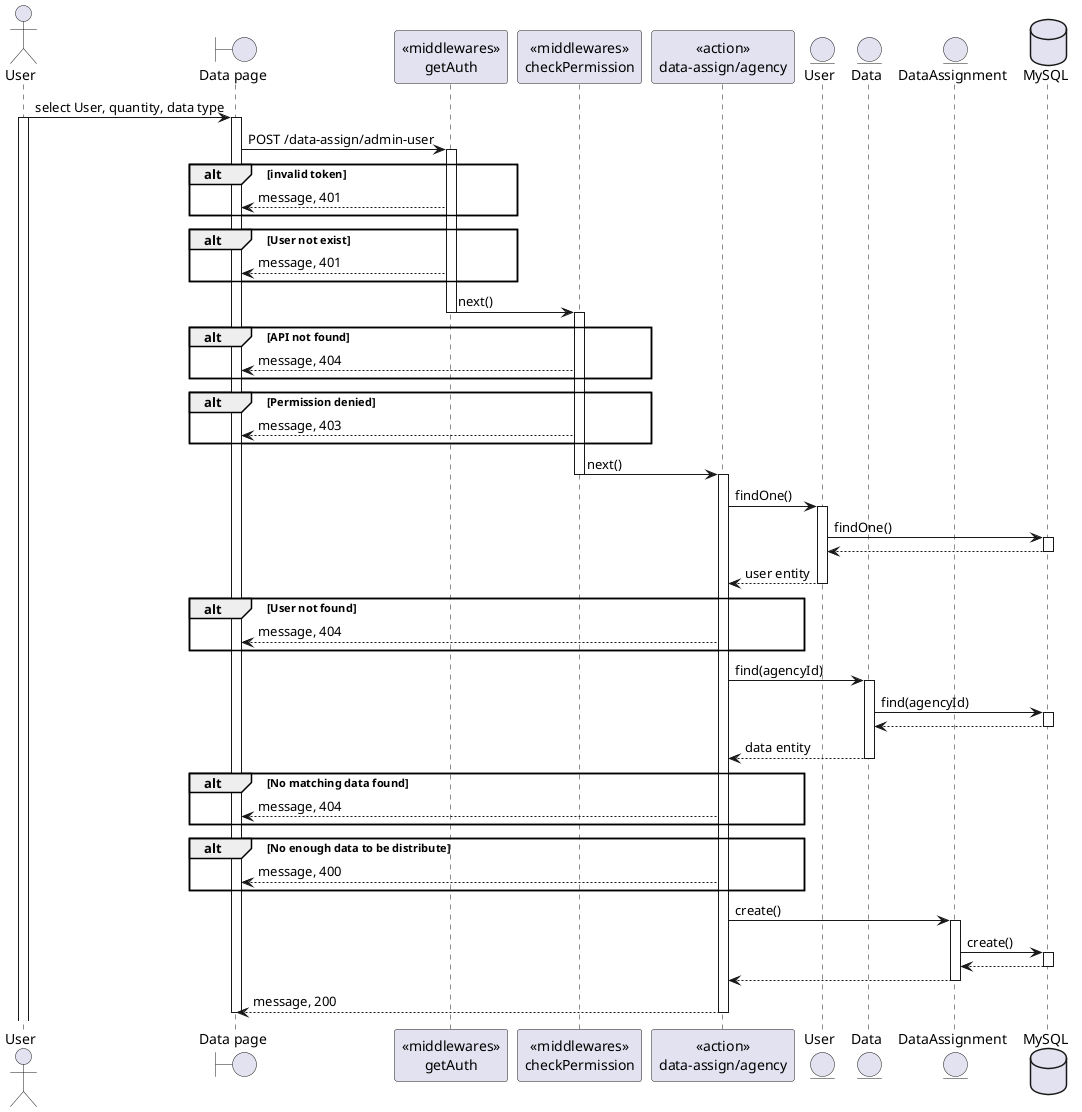 @startuml
actor User
boundary "Data page" as Client
participant "<<middlewares>>\ngetAuth" as mid1
participant "<<middlewares>>\ncheckPermission" as mid2
participant "<<action>>\ndata-assign/agency" as Controller
entity "User" as Model1
entity "Data" as Model2
entity "DataAssignment" as Model3

database "MySQL" as DB

User -> Client: select User, quantity, data type
activate User
activate Client
Client -> mid1: POST /data-assign/admin-user
activate mid1
alt invalid token
    mid1 --> Client: message, 401
end
alt User not exist
    mid1 --> Client: message, 401
end
mid1 -> mid2: next()
deactivate mid1
activate mid2
alt API not found
    mid2 --> Client: message, 404
end
alt Permission denied
    mid2 --> Client: message, 403
end
mid2 -> Controller: next()
deactivate mid2
activate Controller

Controller -> Model1: findOne()
activate Model1
Model1 -> DB: findOne()
activate DB
DB --> Model1
deactivate DB
Model1 --> Controller: user entity
deactivate Model1
alt User not found
    Controller --> Client: message, 404
end
Controller -> Model2: find(agencyId)
activate Model2
Model2 -> DB: find(agencyId)
activate DB
DB --> Model2
deactivate DB
Model2 --> Controller: data entity
deactivate Model2
alt No matching data found
    Controller --> Client: message, 404
end
alt No enough data to be distribute
    Controller --> Client: message, 400
end
Controller -> Model3: create()
activate Model3
Model3 -> DB: create()
activate DB
DB --> Model3
deactivate DB
Model3 --> Controller
deactivate Model3
Controller --> Client: message, 200
deactivate Controller
deactivate Client

@enduml
